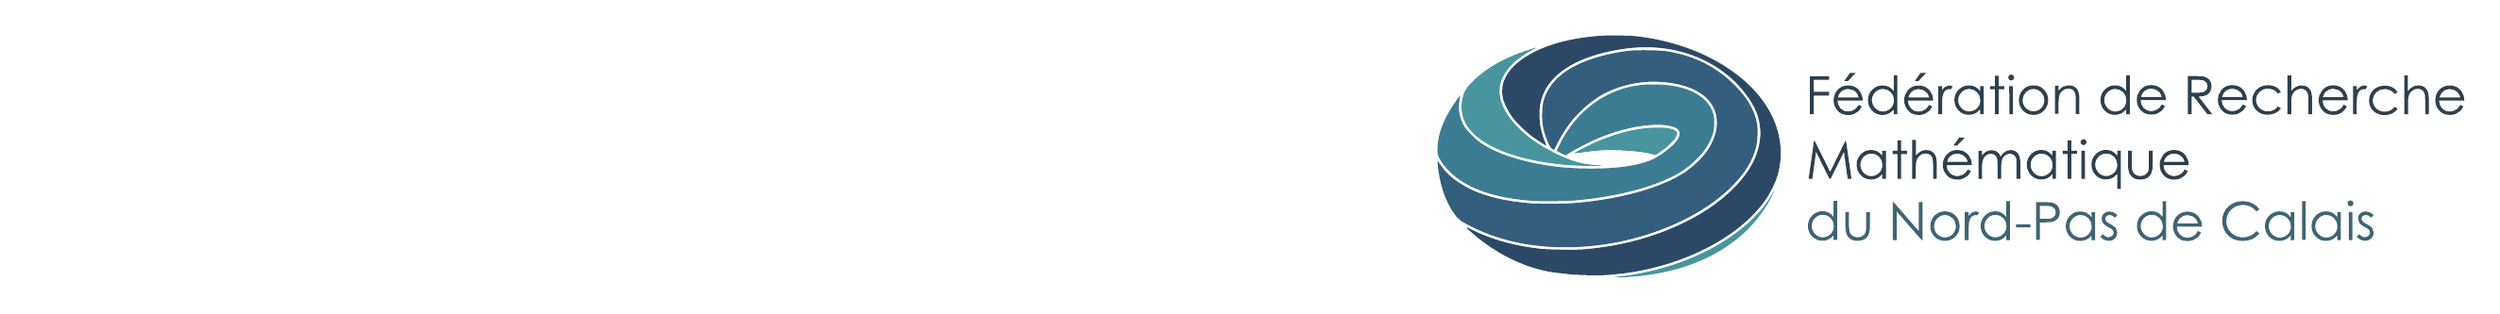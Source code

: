 % auteur du logo : Mathias Rousset
% version tikz : Kroum Tzanev (à partir du PDF)
% date : 14 décembre 2015
\usetikzlibrary{svg.path}

%couleur du logo
\definecolor{logo1}{RGB}{72,149,159}
\definecolor{logo2}{RGB}{60,124,147}
\definecolor{logo3}{RGB}{51,94,125}
\definecolor{logo4}{RGB}{43,73,102}
% couleurs du texte
\definecolor{texte1}{RGB}{45,64,78}
\definecolor{texte2}{RGB}{64,100,116}

\begin{tikzpicture}[x=1pt,y=1pt,yscale=-1,line cap=round,line join=round]
  % logo size 400x100 (rapport 4:1)
  \path (0,0) rectangle +(400,100);
  % Logo
  \begin{scope}
    \fill[logo1] svg{M 40.7 8.41 C 40.44 8.48 38.88 9 37.23 9.52 C 29.49 12.05 22.76 15.82 17.81 20.43 C 15.33 22.76 14.05 24.45 13.49 26.23 C 10.98 34.22 14.61 40.98 24.07 45.95 C 32.85 50.58 46.81 53.46 60.99 53.55 C 66.43 53.59 67.74 53.51 64.79 53.32 C 58.42 52.93 54.47 51.75 47.53 48.2 C 42.22 45.5 38.11 42.59 34.55 39.02 C 28.34 32.84 26.03 26.59 27.91 21.01 C 29.39 16.59 33.34 12.61 39.6 9.27 C 41.49 8.27 41.73 8.07 40.7 8.41 Z};
    \fill[logo4] svg{M 66.3 3.69 C 51.51 4.65 39.26 8.9 32.81 15.32 C 30.84 17.3 29.58 19.24 28.83 21.4 C 28.2 23.26 28.11 25.97 28.63 27.94 C 29.08 29.72 30.82 33.08 32.23 34.95 C 33.86 37.1 37.48 40.58 39.94 42.39 C 41.76 43.69 44.92 45.76 45.14 45.76 C 45.2 45.76 44.96 45.13 44.66 44.4 C 43.17 40.73 42.52 37.55 42.53 33.82 C 42.53 30.9 42.79 29.42 43.63 26.97 C 46.88 17.64 58.04 11.11 74.92 8.69 C 90.08 6.51 104.38 10.27 115.04 19.18 C 119.58 22.97 123.75 28.39 125.53 32.79 C 126.81 35.93 127.37 39.78 127.01 43.06 C 126.29 49.88 123.08 55.89 116.82 62.17 C 110.25 68.77 101.73 74.09 90.95 78.38 C 81.14 82.27 70.7 84.63 59.28 85.57 C 56.06 85.83 45.86 85.68 42.69 85.31 C 32.83 84.2 24.17 81.78 16.6 78 C 13.89 76.63 13.93 76.74 17.09 79.5 C 27.1 88.16 39.05 93.61 50.46 94.68 C 51.62 94.8 52.76 94.91 53.03 94.97 C 55.34 95.39 65.55 95.63 68.7 95.35 C 72.83 94.98 74.46 94.8 76.73 94.48 C 99.61 91.07 120.11 79.97 129.53 65.86 C 130.89 63.81 132.67 60.2 133.4 58 C 135.96 50.26 135.18 41.58 131.22 33.82 C 123.26 18.16 102.67 6.32 79.09 3.85 C 76.59 3.59 69.29 3.5 66.3 3.69 Z};
    \fill[logo3] svg{M 77.94 9.36 C 73.31 9.77 67.41 11 62.9 12.5 C 53.9 15.5 48.17 19.77 45.33 25.56 C 44.08 28.15 43.7 29.77 43.6 33.25 C 43.48 36.7 43.85 39.13 44.99 42.39 C 45.99 45.27 46.78 46.75 47.54 47.1 L 48.17 47.39 L 49.44 44.83 C 50.83 42.05 53.03 38.61 54.97 36.17 C 57.75 32.75 62.03 29 65.63 26.81 C 72.67 22.58 81.69 20.63 90.47 21.49 C 103.17 22.72 110.48 28.37 110.48 36.98 C 110.48 43.34 106.5 49.9 99.44 55.14 C 90.7 61.66 73.59 66.54 54.54 67.92 C 51.67 68.14 41.73 68.14 39.18 67.92 C 27.14 66.94 18.37 64.39 11.78 60.02 C 8.54 57.86 6.53 55.93 4.49 52.97 L 3.51 51.54 L 3.64 52.97 C 4.26 60.11 6.31 66.44 9.53 71.26 C 11.49 74.18 11.99 74.56 16.99 77.06 C 30.08 83.57 46.12 86.01 63.42 84.15 C 84.48 81.88 104.73 73.07 116.47 61.1 C 121.21 56.24 124.08 51.58 125.41 46.53 C 126.04 44.07 126.22 39.63 125.76 37.17 C 124.84 32.24 122.11 27.57 117.25 22.67 C 111.35 16.69 104.22 12.66 95.88 10.61 C 94.36 10.25 92.24 9.79 91.14 9.64 C 88.82 9.28 80.63 9.1 77.94 9.36 Z};
    \fill[logo2] svg{M 82.42 22.48 C 70.17 23.49 59.28 30.4 52.38 41.59 C 51.22 43.42 49.23 47.35 49.23 47.75 C 49.23 47.86 50 48.32 50.95 48.76 L 52.68 49.55 L 53.28 49.1 C 55.07 47.77 61.18 44.59 65.09 42.94 C 73.53 39.42 82.36 37.53 89.15 37.87 C 95.2 38.17 97.24 39.73 95.79 42.91 C 94.58 45.5 88.52 50.2 84.54 51.64 C 79.14 53.61 72.96 54.48 63.75 54.59 C 53.94 54.7 45.54 53.8 37.2 51.74 C 30.08 50 24.7 47.81 20.25 44.89 C 18.28 43.59 14.71 40.07 13.8 38.52 C 11.92 35.3 11.3 31.77 11.98 28.2 C 12.13 27.4 12.22 26.71 12.18 26.67 C 12.17 26.64 11.65 27.28 11.08 28.07 C 6 35.16 3.54 41.4 3.54 47.14 C 3.54 49.21 3.56 49.36 4.13 50.43 C 5.23 52.49 6.23 53.8 8.27 55.82 C 14.65 62.2 25.29 65.94 40.13 66.97 C 43.04 67.19 52.87 67.09 55.97 66.82 C 69.77 65.61 81.76 62.86 91.14 58.73 C 95.79 56.68 98.86 54.65 102.2 51.45 C 104.71 49.02 106.38 46.86 107.62 44.35 C 109.04 41.5 109.42 39.91 109.42 37.04 C 109.42 34.95 109.37 34.5 108.91 33.18 C 106.9 27.41 100.96 23.77 91.67 22.63 C 89.42 22.36 84.82 22.29 82.42 22.48 Z};
    \fill[logo1] svg{M 85.01 38.97 C 77.65 39.42 69.03 41.93 60.72 46.08 C 57.61 47.62 55.83 48.62 55.92 48.73 C 55.98 48.77 57.29 48.64 58.83 48.43 C 65.02 47.58 67.34 47.41 71.51 47.54 C 77.41 47.7 82.23 48.2 85.41 49.02 L 86.99 49.42 L 88.91 48.11 C 91.48 46.38 94.55 43.35 95.02 42.08 C 95.35 41.26 95.35 41.11 95.09 40.68 C 94.29 39.21 90.8 38.63 85.01 38.97 Z};
    \fill[logo1] svg{M 131.31 64.89 C 124.37 76.69 108.9 87.13 90.38 92.49 C 84.67 94.14 78.96 95.3 74.16 95.83 C 68.66 96.43 72.49 96.49 79.24 95.91 C 101.95 93.97 119.88 84.29 129.49 68.74 C 130.54 67.05 132.55 63.21 132.43 63.11 C 132.4 63.09 131.9 63.89 131.31 64.89 Z};
  \end{scope}

  % Texte
  \begin{scope}
    % Fédératoin de Recherche Mathématique
    \fill[texte1] svg{M 188.42 17.95 L 186.27 20.99 H 187.62 L 190.54 17.95 H 188.42 M 161.42 17.95 L 159.26 20.99 H 160.64 L 163.54 17.95 H 161.42 M 222.28 18.9 C 222.06 19.13 221.96 19.39 221.96 19.71 C 221.96 20.01 222.06 20.28 222.28 20.51 C 222.51 20.73 222.78 20.85 223.08 20.85 C 223.4 20.85 223.66 20.73 223.89 20.51 C 224.1 20.28 224.22 20.01 224.22 19.71 C 224.22 19.39 224.1 19.13 223.88 18.9 C 223.65 18.67 223.38 18.56 223.07 18.56 S 222.49 18.67 222.27 18.9 M 373.59 18.84 V 33.73 H 374.97 V 29.78 C 374.97 28.37 375.03 27.4 375.16 26.86 C 375.36 26.06 375.79 25.37 376.46 24.82 C 377.12 24.26 377.88 24 378.71 24 C 379.44 24 380.03 24.17 380.48 24.54 C 380.94 24.91 381.24 25.44 381.42 26.14 C 381.51 26.56 381.56 27.38 381.56 28.62 V 33.75 H 382.93 V 28.22 C 382.93 26.75 382.78 25.68 382.49 24.98 C 382.19 24.3 381.73 23.75 381.11 23.34 C 380.48 22.93 379.77 22.73 378.96 22.73 C 378.18 22.73 377.46 22.92 376.78 23.29 C 376.11 23.65 375.49 24.2 374.93 24.94 V 18.84 H 373.54 M 328.88 18.84 V 33.73 H 330.26 V 29.78 C 330.26 28.37 330.32 27.4 330.46 26.86 C 330.66 26.06 331.11 25.37 331.76 24.82 C 332.42 24.26 333.17 24 334 24 C 334.74 24 335.32 24.17 335.77 24.54 S 336.53 25.44 336.71 26.14 C 336.81 26.56 336.86 27.38 336.86 28.62 V 33.75 H 338.25 V 28.22 C 338.25 26.75 338.1 25.68 337.81 24.98 C 337.5 24.3 337.05 23.75 336.43 23.34 C 335.8 22.93 335.09 22.73 334.28 22.73 C 333.5 22.73 332.78 22.92 332.11 23.29 C 331.44 23.65 330.82 24.2 330.26 24.94 V 18.84 H 328.88 M 267.13 18.84 V 24.96 C 266.59 24.21 265.96 23.64 265.25 23.27 C 264.53 22.9 263.73 22.71 262.85 22.71 C 261.32 22.71 260 23.26 258.92 24.36 C 257.83 25.46 257.29 26.78 257.29 28.33 C 257.29 29.91 257.83 31.25 258.9 32.35 C 259.98 33.46 261.28 34.01 262.8 34.01 C 263.66 34.01 264.44 33.83 265.16 33.48 C 265.88 33.12 266.53 32.59 267.11 31.9 V 33.74 H 268.47 V 18.84 H 267.11 M 260.84 32.15 C 260.18 31.77 259.66 31.23 259.27 30.54 C 258.88 29.86 258.69 29.13 258.69 28.38 C 258.69 27.62 258.88 26.9 259.27 26.22 C 259.65 25.54 260.17 25.01 260.83 24.63 C 261.47 24.25 262.18 24.06 262.95 24.06 C 264.15 24.06 265.15 24.48 265.97 25.31 C 266.79 26.14 267.2 27.18 267.2 28.43 C 267.2 29.25 267.02 29.99 266.65 30.64 C 266.29 31.29 265.77 31.82 265.09 32.2 C 264.4 32.58 263.69 32.77 262.92 32.77 C 262.18 32.77 261.47 32.58 260.83 32.2 M 178.14 18.85 V 24.98 C 177.6 24.24 176.97 23.67 176.26 23.3 C 175.54 22.93 174.74 22.74 173.86 22.74 C 172.33 22.74 171.01 23.29 169.93 24.39 C 168.84 25.49 168.3 26.81 168.3 28.36 C 168.3 29.94 168.83 31.29 169.91 32.39 C 170.99 33.5 172.29 34.04 173.81 34.04 C 174.65 34.04 175.45 33.87 176.17 33.51 C 176.89 33.16 177.54 32.63 178.12 31.93 V 33.78 H 179.48 V 18.84 H 178.12 M 171.9 32.15 C 171.24 31.77 170.72 31.23 170.33 30.54 C 169.94 29.86 169.75 29.13 169.75 28.38 C 169.75 27.62 169.94 26.9 170.33 26.22 C 170.71 25.54 171.24 25.01 171.89 24.63 C 172.54 24.25 173.25 24.06 174.02 24.06 C 175.21 24.06 176.22 24.48 177.04 25.31 C 177.85 26.14 178.27 27.18 178.27 28.43 C 178.27 29.25 178.08 29.99 177.71 30.64 C 177.35 31.29 176.83 31.82 176.15 32.2 C 175.48 32.58 174.76 32.77 174 32.77 C 173.25 32.77 172.54 32.58 171.89 32.2 M 216.9 19.04 V 23.01 H 215.02 V 24.21 H 216.9 V 33.75 H 218.28 V 24.2 H 220.46 V 23 H 218.28 V 19 H 216.9 M 290.7 19.22 V 33.74 H 292.15 V 26.99 H 292.97 L 298.19 33.73 H 299.99 L 294.77 26.99 C 295.98 26.98 296.94 26.83 297.62 26.51 C 298.3 26.21 298.85 25.75 299.21 25.15 C 299.58 24.54 299.77 23.84 299.77 23.05 C 299.77 22.1 299.49 21.29 298.96 20.65 C 298.42 20 297.71 19.57 296.85 19.37 C 296.28 19.23 295.18 19.17 293.58 19.17 H 290.72 M 292.17 25.52 V 20.59 H 294.74 C 295.74 20.59 296.45 20.67 296.88 20.85 C 297.31 21.01 297.65 21.3 297.91 21.69 C 298.18 22.09 298.3 22.53 298.3 23.02 S 298.18 23.97 297.91 24.37 C 297.65 24.78 297.29 25.07 296.83 25.26 C 296.36 25.45 295.64 25.54 294.68 25.54 L 292.17 25.52 M 146.11 19.19 V 33.73 H 147.57 V 26.6 H 153.39 V 25.17 H 147.57 V 20.62 H 153.39 V 19.2 H 146.11 M 386.66 24.74 C 385.83 25.82 385.41 27.03 385.41 28.39 C 385.41 29.85 385.9 31.15 386.89 32.29 C 387.89 33.44 389.25 34.02 391 34.02 C 391.79 34.02 392.5 33.91 393.13 33.67 C 393.75 33.42 394.32 33.07 394.82 32.62 C 395.32 32.16 395.76 31.55 396.14 30.81 L 394.98 30.2 C 394.56 30.91 394.16 31.42 393.8 31.73 C 393.44 32.05 393 32.3 392.48 32.5 C 391.97 32.69 391.43 32.78 390.88 32.78 C 389.75 32.78 388.8 32.39 388.03 31.59 C 387.26 30.8 386.85 29.77 386.83 28.52 H 396.5 C 396.48 27.05 396.09 25.83 395.31 24.85 C 394.22 23.46 392.76 22.77 390.92 22.77 C 389.15 22.77 387.72 23.45 386.66 24.8 M 388.23 25.11 C 388.99 24.44 389.9 24.1 390.96 24.1 C 391.61 24.1 392.21 24.24 392.79 24.5 C 393.37 24.78 393.84 25.13 394.2 25.58 C 394.55 26.02 394.82 26.61 395.01 27.34 H 387 C 387.29 26.36 387.71 25.63 388.26 25.13 M 362.99 23.54 C 362.08 24.05 361.36 24.74 360.84 25.64 C 360.32 26.52 360.05 27.5 360.05 28.53 C 360.05 30.08 360.62 31.4 361.74 32.48 C 362.85 33.55 364.26 34.09 365.97 34.09 C 367.07 34.09 368.06 33.88 368.93 33.46 C 369.79 33.03 370.47 32.44 370.99 31.67 L 369.89 30.95 C 368.89 32.21 367.6 32.83 366.02 32.83 C 365.16 32.83 364.39 32.64 363.69 32.26 C 363 31.88 362.46 31.35 362.05 30.66 C 361.66 29.97 361.46 29.23 361.46 28.44 C 361.46 27.24 361.89 26.22 362.76 25.39 C 363.62 24.54 364.71 24.12 366.02 24.12 C 367.66 24.12 368.95 24.75 369.9 26 L 371 25.32 C 370.68 24.79 370.29 24.35 369.83 24 C 369.37 23.65 368.81 23.36 368.14 23.15 C 367.49 22.93 366.8 22.82 366.08 22.82 C 364.96 22.82 363.93 23.07 363.02 23.58 M 356.72 23.29 C 356.25 23.59 355.81 24.06 355.38 24.68 V 23.01 H 353.92 V 33.75 H 355.34 V 30.11 C 355.34 28.25 355.43 27.02 355.59 26.4 C 355.82 25.6 356.15 25.02 356.58 24.64 C 357.01 24.26 357.45 24.07 357.92 24.07 C 358.11 24.07 358.36 24.13 358.65 24.26 L 359.37 23.1 C 358.94 22.86 358.54 22.74 358.15 22.74 C 357.64 22.74 357.16 22.9 356.69 23.2 M 342.05 24.77 C 341.22 25.83 340.8 27.04 340.8 28.41 C 340.8 29.85 341.3 31.15 342.28 32.3 C 343.28 33.45 344.65 34.02 346.4 34.02 C 347.19 34.02 347.89 33.89 348.53 33.65 C 349.15 33.41 349.7 33.06 350.21 32.59 S 351.14 31.52 351.53 30.77 L 350.37 30.15 C 349.95 30.85 349.55 31.36 349.2 31.68 C 348.83 32 348.39 32.25 347.87 32.44 C 347.36 32.62 346.82 32.72 346.28 32.72 C 345.15 32.72 344.19 32.33 343.43 31.52 C 342.66 30.71 342.26 29.7 342.23 28.44 H 351.9 C 351.89 26.98 351.48 25.75 350.71 24.77 C 349.61 23.38 348.16 22.68 346.33 22.68 C 344.54 22.68 343.13 23.36 342.07 24.72 M 343.62 25.02 C 344.37 24.34 345.28 24 346.34 24 C 346.97 24 347.58 24.12 348.16 24.4 C 348.74 24.66 349.21 25.02 349.56 25.46 C 349.92 25.9 350.18 26.49 350.37 27.23 H 342.36 C 342.64 26.25 343.05 25.5 343.61 25.01 M 318.33 23.41 C 317.42 23.92 316.7 24.61 316.18 25.5 C 315.65 26.38 315.39 27.36 315.39 28.39 C 315.39 29.94 315.95 31.26 317.06 32.34 C 318.18 33.41 319.59 33.96 321.29 33.96 C 322.39 33.96 323.37 33.74 324.23 33.32 C 325.1 32.89 325.79 32.29 326.3 31.52 L 325.2 30.8 C 324.21 32.05 322.92 32.68 321.34 32.68 C 320.48 32.68 319.69 32.49 319.01 32.11 C 318.31 31.73 317.77 31.19 317.37 30.5 C 316.97 29.81 316.77 29.08 316.77 28.29 C 316.77 27.08 317.2 26.07 318.07 25.22 C 318.93 24.37 320.02 23.96 321.34 23.96 C 322.98 23.96 324.27 24.58 325.22 25.84 L 326.32 25.16 C 325.99 24.61 325.61 24.17 325.14 23.82 C 324.69 23.46 324.12 23.19 323.46 22.97 C 322.79 22.76 322.11 22.64 321.4 22.64 C 320.26 22.64 319.24 22.9 318.33 23.39 M 303.47 24.66 C 302.64 25.73 302.22 26.95 302.22 28.31 C 302.22 29.75 302.72 31.06 303.7 32.2 C 304.69 33.35 306.05 33.92 307.81 33.92 C 308.61 33.92 309.31 33.79 309.95 33.55 C 310.57 33.31 311.12 32.96 311.63 32.5 C 312.12 32.05 312.58 31.44 312.96 30.68 L 311.79 30.06 C 311.36 30.76 310.97 31.28 310.62 31.59 C 310.25 31.91 309.81 32.16 309.29 32.35 C 308.77 32.54 308.24 32.63 307.68 32.63 C 306.55 32.63 305.6 32.24 304.83 31.44 C 304.06 30.64 303.65 29.62 303.63 28.37 H 313.3 C 313.28 26.9 312.89 25.68 312.11 24.7 C 311.01 23.31 309.54 22.62 307.72 22.62 C 305.94 22.62 304.51 23.3 303.45 24.65 M 305 24.96 C 305.76 24.29 306.67 23.94 307.73 23.94 C 308.38 23.94 308.99 24.07 309.57 24.35 C 310.15 24.61 310.6 24.97 310.97 25.41 C 311.32 25.85 311.59 26.43 311.78 27.18 H 303.75 C 304.03 26.19 304.46 25.45 305 24.96 M 272.43 24.64 C 271.6 25.7 271.17 26.92 271.17 28.28 C 271.17 29.72 271.67 31.02 272.66 32.17 C 273.64 33.32 275.02 33.89 276.77 33.89 C 277.56 33.89 278.27 33.78 278.89 33.54 C 279.52 33.3 280.08 32.94 280.58 32.49 C 281.09 32.03 281.53 31.43 281.91 30.67 L 280.75 30.05 C 280.33 30.76 279.94 31.26 279.57 31.58 C 279.2 31.9 278.76 32.15 278.24 32.34 C 277.73 32.53 277.21 32.62 276.65 32.62 C 275.51 32.62 274.57 32.22 273.79 31.43 C 273.02 30.63 272.63 29.61 272.61 28.36 H 282.28 C 282.25 26.89 281.86 25.66 281.09 24.69 C 279.99 23.3 278.52 22.6 276.7 22.6 C 274.92 22.6 273.49 23.29 272.43 24.64 M 273.98 24.94 C 274.74 24.26 275.64 23.92 276.7 23.92 C 277.33 23.92 277.95 24.05 278.52 24.32 C 279.1 24.59 279.57 24.96 279.93 25.39 C 280.28 25.83 280.54 26.42 280.73 27.16 H 272.72 C 273 26.17 273.42 25.44 273.97 24.93 M 243.08 23.15 C 242.41 23.51 241.79 24.07 241.24 24.8 V 22.88 H 239.87 V 33.63 H 241.24 V 29.71 C 241.24 28.29 241.31 27.32 241.43 26.79 C 241.64 25.98 242.08 25.3 242.74 24.74 C 243.39 24.18 244.14 23.92 244.97 23.92 C 245.71 23.92 246.29 24.1 246.74 24.46 C 247.2 24.83 247.5 25.36 247.67 26.07 C 247.77 26.49 247.82 27.31 247.82 28.55 V 33.68 H 249.2 V 28.19 C 249.2 26.74 249.04 25.66 248.75 24.97 C 248.45 24.27 248 23.73 247.38 23.33 C 246.76 22.92 246.04 22.72 245.24 22.72 C 244.44 22.72 243.71 22.9 243.04 23.26 M 227.53 24.53 C 226.53 25.63 226.04 26.9 226.04 28.39 C 226.04 29.9 226.57 31.2 227.61 32.33 C 228.65 33.45 229.99 34.01 231.65 34.01 C 233.29 34.01 234.63 33.45 235.68 32.31 C 236.73 31.19 237.25 29.87 237.25 28.38 C 237.25 26.88 236.76 25.59 235.77 24.5 C 234.67 23.3 233.31 22.71 231.65 22.71 C 229.99 22.71 228.62 23.3 227.53 24.51 M 229.54 32.14 C 228.9 31.77 228.39 31.25 228.01 30.58 C 227.63 29.91 227.44 29.19 227.44 28.41 C 227.44 27.21 227.86 26.17 228.68 25.32 C 229.5 24.46 230.49 24.05 231.64 24.05 C 232.78 24.05 233.76 24.46 234.6 25.32 C 235.42 26.17 235.83 27.19 235.83 28.39 C 235.83 29.18 235.65 29.9 235.27 30.57 C 234.89 31.24 234.38 31.76 233.75 32.12 C 233.1 32.49 232.41 32.67 231.64 32.67 S 230.16 32.48 229.53 32.12 M 203.01 24.35 C 201.92 25.45 201.38 26.76 201.38 28.32 C 201.38 29.9 201.92 31.24 202.99 32.34 C 204.07 33.45 205.37 33.99 206.89 33.99 C 207.75 33.99 208.53 33.82 209.25 33.46 C 209.97 33.11 210.63 32.58 211.2 31.87 V 33.72 H 212.56 V 23.01 H 211.21 V 24.98 C 210.67 24.24 210.05 23.67 209.33 23.3 C 208.62 22.92 207.81 22.73 206.94 22.73 C 205.41 22.73 204.09 23.27 203.02 24.37 M 204.93 32.17 C 204.28 31.79 203.75 31.25 203.37 30.57 C 202.98 29.87 202.79 29.15 202.79 28.39 C 202.79 27.64 202.98 26.9 203.37 26.23 C 203.75 25.55 204.27 25.02 204.92 24.64 C 205.57 24.26 206.28 24.07 207.05 24.07 C 208.24 24.07 209.25 24.48 210.07 25.32 C 210.89 26.16 211.3 27.19 211.3 28.43 C 211.3 29.24 211.12 29.99 210.76 30.63 C 210.39 31.28 209.86 31.79 209.19 32.17 C 208.51 32.55 207.8 32.74 207.04 32.74 C 206.28 32.74 205.59 32.55 204.93 32.16 M 198 23.17 C 197.53 23.49 197.09 23.94 196.66 24.56 V 22.98 H 195.25 V 33.73 H 196.66 V 30.1 C 196.66 28.24 196.75 27 196.91 26.4 C 197.13 25.6 197.46 25.02 197.89 24.64 C 198.32 24.27 198.76 24.07 199.21 24.07 C 199.42 24.07 199.66 24.15 199.95 24.26 L 200.67 23.1 C 200.24 22.86 199.82 22.74 199.44 22.74 C 198.94 22.74 198.46 22.9 197.99 23.21 M 183.4 24.78 C 182.57 25.85 182.15 27.07 182.15 28.43 C 182.15 29.87 182.64 31.19 183.63 32.33 C 184.61 33.48 185.99 34.04 187.74 34.04 C 188.52 34.04 189.23 33.93 189.85 33.69 C 190.47 33.45 191.04 33.1 191.53 32.64 C 192.03 32.19 192.46 31.58 192.86 30.82 L 191.69 30.21 C 191.26 30.92 190.87 31.43 190.51 31.74 C 190.14 32.06 189.71 32.31 189.19 32.51 C 188.67 32.7 188.14 32.79 187.6 32.79 C 186.46 32.79 185.51 32.4 184.74 31.6 C 183.97 30.81 183.58 29.78 183.55 28.53 H 193.22 C 193.21 27.07 192.82 25.84 192.03 24.87 C 190.95 23.48 189.48 22.78 187.65 22.78 C 185.87 22.78 184.45 23.46 183.39 24.82 M 184.94 25.12 C 185.7 24.45 186.61 24.11 187.67 24.11 C 188.32 24.11 188.93 24.24 189.51 24.51 C 190.09 24.78 190.56 25.13 190.91 25.58 C 191.26 26.02 191.53 26.61 191.72 27.34 H 183.72 C 184.01 26.36 184.43 25.61 184.98 25.12 M 156.41 24.8 C 155.57 25.88 155.15 27.09 155.15 28.46 C 155.15 29.9 155.64 31.2 156.63 32.35 C 157.61 33.5 158.99 34.07 160.75 34.07 C 161.55 34.07 162.25 33.94 162.87 33.7 C 163.51 33.46 164.06 33.11 164.57 32.64 C 165.07 32.17 165.51 31.57 165.89 30.82 L 164.73 30.2 C 164.3 30.91 163.92 31.42 163.56 31.73 C 163.19 32.05 162.75 32.3 162.23 32.49 C 161.71 32.68 161.18 32.77 160.64 32.77 C 159.5 32.77 158.55 32.38 157.78 31.58 C 157.01 30.78 156.6 29.76 156.58 28.51 H 166.25 C 166.24 27.04 165.84 25.82 165.06 24.83 C 163.97 23.44 162.51 22.74 160.67 22.74 C 158.9 22.74 157.48 23.43 156.41 24.78 M 157.98 25.08 C 158.74 24.41 159.65 24.07 160.7 24.07 C 161.34 24.07 161.95 24.2 162.53 24.48 C 163.11 24.74 163.58 25.09 163.92 25.54 C 164.28 25.98 164.54 26.57 164.73 27.31 H 156.73 C 157.01 26.32 157.42 25.59 157.98 25.08 M 222.39 33.77 H 223.76 V 23.01 H 222.37 Z M 222.39 33.77};
    \fill[texte1] svg{M 203.21 42.7 L 201.05 45.75 H 202.41 L 205.33 42.7 H 203.21 M 249.97 43.65 C 249.75 43.88 249.64 44.14 249.64 44.46 C 249.64 44.78 249.75 45.04 249.98 45.27 C 250.21 45.48 250.47 45.6 250.79 45.6 S 251.37 45.48 251.6 45.27 C 251.83 45.04 251.93 44.78 251.93 44.47 C 251.93 44.16 251.83 43.89 251.6 43.66 C 251.38 43.44 251.1 43.34 250.8 43.34 S 250.22 43.45 250 43.68 M 185.2 43.63 V 58.52 H 186.59 V 54.57 C 186.59 53.16 186.66 52.17 186.79 51.65 C 187 50.83 187.43 50.16 188.1 49.6 C 188.77 49.05 189.52 48.78 190.35 48.78 C 191.09 48.78 191.68 48.96 192.12 49.33 C 192.58 49.69 192.89 50.22 193.06 50.93 C 193.16 51.35 193.21 52.17 193.21 53.42 V 58.54 H 194.6 V 52.98 C 194.6 51.51 194.46 50.44 194.16 49.76 C 193.87 49.07 193.4 48.52 192.78 48.11 C 192.16 47.71 191.45 47.51 190.64 47.51 C 189.86 47.51 189.14 47.7 188.46 48.05 C 187.79 48.42 187.18 48.97 186.61 49.71 V 43.64 H 185.22 M 244.7 43.8 V 47.78 H 242.81 V 48.99 H 244.7 V 58.53 H 246.09 V 48.97 H 248.29 V 47.78 H 246.1 V 43.79 H 244.72 M 179.6 43.79 V 47.78 H 177.71 V 48.99 H 179.6 V 58.54 H 180.99 V 48.99 H 183.17 V 47.78 H 180.99 V 43.8 H 179.61 M 159.65 44.02 L 153.8 55.94 L 147.89 44.02 H 147.65 L 145.57 58.54 H 146.97 L 148.4 48.08 L 153.59 58.54 H 153.96 L 159.09 48.15 L 160.53 58.54 H 161.96 L 159.86 44.02 H 159.64 M 281.19 49.55 C 280.36 50.62 279.94 51.83 279.94 53.19 C 279.94 54.65 280.43 55.94 281.42 57.09 C 282.4 58.24 283.78 58.82 285.54 58.82 C 286.32 58.82 287.03 58.69 287.66 58.45 C 288.28 58.21 288.85 57.86 289.34 57.4 C 289.85 56.94 290.28 56.34 290.66 55.58 L 289.49 54.96 C 289.08 55.67 288.7 56.18 288.32 56.48 C 287.96 56.8 287.52 57.04 287 57.24 C 286.5 57.43 285.95 57.52 285.41 57.52 C 284.27 57.52 283.33 57.11 282.55 56.32 C 281.78 55.52 281.38 54.5 281.35 53.25 H 291.01 C 291 51.77 290.61 50.55 289.84 49.57 C 288.74 48.18 287.27 47.48 285.44 47.48 C 283.65 47.48 282.24 48.15 281.18 49.52 M 282.73 49.82 C 283.49 49.14 284.39 48.8 285.45 48.8 C 286.08 48.8 286.69 48.92 287.28 49.2 C 287.85 49.47 288.32 49.82 288.67 50.26 C 289.03 50.69 289.29 51.29 289.47 52.03 H 281.45 C 281.75 51.05 282.16 50.3 282.72 49.81 M 255.47 49.11 C 254.38 50.2 253.84 51.53 253.84 53.08 C 253.84 54.66 254.38 56 255.45 57.1 C 256.53 58.2 257.83 58.76 259.35 58.76 C 260.21 58.76 261 58.58 261.71 58.23 C 262.44 57.87 263.09 57.33 263.67 56.63 V 62.41 H 265.03 V 47.73 H 263.67 V 49.72 C 263.13 48.96 262.49 48.4 261.79 48.01 C 261.07 47.65 260.27 47.46 259.4 47.46 C 257.87 47.46 256.55 48.01 255.48 49.11 M 257.39 56.9 C 256.73 56.52 256.21 55.99 255.82 55.29 C 255.43 54.6 255.23 53.88 255.23 53.12 C 255.23 52.36 255.42 51.64 255.79 50.94 C 256.19 50.26 256.69 49.73 257.35 49.36 C 257.99 48.99 258.71 48.8 259.49 48.8 C 260.67 48.8 261.68 49.2 262.51 50.05 C 263.33 50.88 263.73 51.92 263.73 53.16 C 263.73 53.98 263.54 54.7 263.18 55.36 C 262.81 56.01 262.28 56.53 261.61 56.91 C 260.93 57.29 260.22 57.48 259.45 57.48 C 258.7 57.48 258.01 57.29 257.35 56.91 M 230.73 49.11 C 229.64 50.21 229.1 51.54 229.1 53.08 C 229.1 54.66 229.63 56 230.7 57.11 C 231.78 58.21 233.08 58.77 234.6 58.77 C 235.46 58.77 236.24 58.59 236.96 58.24 C 237.68 57.88 238.32 57.35 238.91 56.65 V 58.49 H 240.26 V 47.75 H 238.89 V 49.73 C 238.36 48.99 237.73 48.42 237.01 48.04 C 236.3 47.67 235.51 47.48 234.62 47.48 C 233.09 47.48 231.79 48.04 230.7 49.14 M 232.62 56.94 C 231.97 56.56 231.45 56.01 231.06 55.33 C 230.66 54.65 230.48 53.93 230.48 53.17 C 230.48 52.41 230.66 51.69 231.04 51 C 231.44 50.31 231.95 49.78 232.6 49.42 C 233.26 49.04 233.96 48.85 234.74 48.85 C 235.94 48.85 236.93 49.26 237.76 50.1 C 238.58 50.94 238.98 51.98 238.98 53.22 C 238.98 54.04 238.81 54.77 238.44 55.42 S 237.55 56.58 236.87 56.97 C 236.2 57.35 235.48 57.54 234.72 57.54 C 233.98 57.54 233.27 57.35 232.62 56.97 M 220.77 48.19 C 220.07 48.63 219.5 49.26 219.04 50.11 C 218.82 49.48 218.57 48.99 218.26 48.66 C 217.97 48.32 217.58 48.05 217.11 47.85 C 216.65 47.65 216.15 47.54 215.64 47.54 C 214.86 47.54 214.13 47.75 213.44 48.18 C 212.93 48.49 212.44 48.99 211.94 49.68 V 47.78 H 210.57 V 58.53 H 211.96 V 53.98 C 211.96 52.63 212.08 51.64 212.35 50.98 S 213.03 49.81 213.59 49.43 C 214.14 49.04 214.74 48.85 215.37 48.85 C 215.93 48.85 216.39 48.99 216.8 49.26 C 217.2 49.54 217.48 49.92 217.63 50.39 C 217.8 50.86 217.87 51.74 217.87 53.03 V 58.53 H 219.25 V 54.33 C 219.25 52.8 219.38 51.69 219.63 51.03 C 219.88 50.38 220.29 49.86 220.84 49.45 C 221.4 49.06 222.01 48.87 222.68 48.87 C 223.23 48.87 223.7 49 224.09 49.26 C 224.48 49.53 224.76 49.87 224.93 50.31 C 225.09 50.74 225.17 51.53 225.17 52.69 V 58.55 H 226.57 V 52.69 C 226.57 51.34 226.43 50.34 226.15 49.67 C 225.87 49 225.46 48.47 224.89 48.09 C 224.32 47.72 223.66 47.53 222.92 47.53 C 222.13 47.53 221.39 47.75 220.69 48.19 M 198.18 49.55 C 197.34 50.62 196.93 51.83 196.93 53.19 C 196.93 54.64 197.42 55.94 198.41 57.09 C 199.39 58.24 200.77 58.81 202.53 58.81 C 203.32 58.81 204.03 58.69 204.65 58.44 C 205.28 58.21 205.84 57.86 206.34 57.4 C 206.85 56.94 207.29 56.33 207.67 55.58 L 206.51 54.96 C 206.08 55.67 205.7 56.18 205.33 56.48 C 204.97 56.8 204.52 57.05 204.01 57.24 C 203.49 57.43 202.97 57.52 202.41 57.52 C 201.29 57.52 200.34 57.11 199.56 56.32 C 198.79 55.52 198.39 54.5 198.37 53.25 H 208.04 C 208.03 51.78 207.62 50.55 206.85 49.58 C 205.75 48.19 204.3 47.49 202.46 47.49 C 200.68 47.49 199.27 48.18 198.2 49.53 M 199.76 49.83 C 200.52 49.15 201.41 48.82 202.48 48.82 C 203.11 48.82 203.71 48.95 204.3 49.23 C 204.88 49.49 205.33 49.85 205.7 50.29 C 206.04 50.73 206.31 51.31 206.5 52.06 H 198.48 C 198.76 51.07 199.18 50.33 199.73 49.83 M 165.58 49.14 C 164.49 50.24 163.95 51.55 163.95 53.11 C 163.95 54.69 164.49 56.03 165.57 57.13 C 166.64 58.23 167.94 58.78 169.46 58.78 C 170.31 58.78 171.1 58.61 171.82 58.25 C 172.54 57.9 173.19 57.37 173.77 56.67 V 58.52 H 175.13 V 47.77 H 173.77 V 49.74 C 173.23 48.99 172.61 48.43 171.89 48.05 C 171.18 47.68 170.38 47.49 169.5 47.49 C 167.97 47.49 166.65 48.04 165.57 49.14 M 167.49 56.94 C 166.83 56.56 166.3 56.01 165.92 55.33 C 165.53 54.65 165.34 53.93 165.34 53.17 C 165.34 52.41 165.53 51.68 165.91 51 C 166.29 50.31 166.8 49.78 167.46 49.4 C 168.11 49.02 168.81 48.83 169.59 48.83 C 170.79 48.83 171.78 49.24 172.61 50.09 C 173.43 50.92 173.83 51.96 173.83 53.19 C 173.83 54 173.64 54.74 173.28 55.39 C 172.91 56.04 172.39 56.56 171.71 56.94 C 171.04 57.32 170.32 57.52 169.56 57.52 C 168.81 57.52 168.11 57.33 167.46 56.94 M 275.84 47.77 V 52.79 C 275.84 54.14 275.77 55.03 275.63 55.43 C 275.43 56.04 275.05 56.53 274.52 56.9 C 273.97 57.28 273.31 57.47 272.54 57.47 S 271.1 57.28 270.56 56.9 C 270 56.52 269.62 56 269.42 55.34 C 269.28 54.89 269.22 54.04 269.22 52.82 V 47.78 H 267.83 V 52.95 C 267.83 54.48 267.99 55.63 268.35 56.39 C 268.69 57.15 269.22 57.75 269.91 58.18 C 270.61 58.61 271.49 58.81 272.53 58.81 C 273.58 58.81 274.45 58.59 275.15 58.16 C 275.84 57.75 276.36 57.15 276.7 56.41 C 277.06 55.66 277.22 54.53 277.22 53.06 V 47.78 H 275.82 M 249.97 58.53 H 251.34 V 47.78 H 249.97 Z M 249.97 58.53};
    % du Nord-Pas de Calais
    \fill[texte2] svg{M 352.15 67.11 C 351.93 67.34 351.81 67.61 351.81 67.92 C 351.81 68.24 351.93 68.5 352.15 68.72 C 352.37 68.95 352.63 69.06 352.95 69.06 C 353.27 69.06 353.53 68.95 353.76 68.72 C 353.97 68.5 354.09 68.24 354.09 67.92 C 354.09 67.61 353.97 67.34 353.76 67.11 C 353.53 66.9 353.27 66.78 352.95 66.78 C 352.63 66.78 352.37 66.9 352.15 67.12 M 334.41 81.95 H 335.78 V 67.06 H 334.41 Z M 306.14 69.24 C 304.65 70.69 303.9 72.48 303.9 74.61 C 303.9 76.63 304.52 78.36 305.75 79.79 C 307.22 81.48 309.23 82.33 311.77 82.33 C 313.11 82.33 314.32 82.08 315.39 81.59 C 316.48 81.08 317.38 80.36 318.11 79.45 L 316.96 78.58 C 315.6 80.17 313.89 80.97 311.86 80.97 C 310.01 80.97 308.48 80.37 307.27 79.18 C 306.05 78 305.45 76.53 305.45 74.75 C 305.45 73.58 305.71 72.52 306.26 71.59 C 306.8 70.65 307.56 69.91 308.54 69.35 C 309.53 68.79 310.6 68.52 311.75 68.52 C 312.82 68.52 313.79 68.73 314.67 69.15 C 315.56 69.58 316.32 70.2 316.95 71.02 L 318.09 70.15 C 317.39 69.19 316.49 68.43 315.39 67.9 C 314.3 67.37 313.08 67.09 311.72 67.09 C 309.47 67.09 307.6 67.82 306.1 69.26 M 281.08 67.09 V 73.2 C 280.53 72.46 279.91 71.89 279.19 71.51 C 278.47 71.14 277.68 70.95 276.79 70.95 C 275.26 70.95 273.95 71.51 272.86 72.61 C 271.77 73.71 271.23 75.04 271.23 76.58 C 271.23 78.16 271.77 79.5 272.85 80.61 C 273.92 81.71 275.22 82.27 276.74 82.27 C 277.6 82.27 278.38 82.09 279.1 81.74 C 279.82 81.38 280.48 80.85 281.05 80.14 V 81.99 H 282.42 V 67.07 H 281.05 M 274.79 80.37 C 274.14 79.99 273.62 79.46 273.23 78.77 C 272.85 78.08 272.64 77.35 272.64 76.61 C 272.64 75.85 272.83 75.13 273.23 74.44 C 273.6 73.76 274.12 73.23 274.78 72.85 C 275.43 72.47 276.15 72.28 276.9 72.28 C 278.11 72.28 279.12 72.71 279.93 73.55 C 280.75 74.38 281.15 75.42 281.15 76.67 C 281.15 77.49 280.96 78.22 280.61 78.87 C 280.24 79.53 279.71 80.04 279.04 80.42 C 278.36 80.8 277.65 81 276.88 81 C 276.12 81 275.43 80.81 274.77 80.44 M 221.25 67.1 V 73.22 C 220.7 72.47 220.08 71.9 219.36 71.54 C 218.66 71.17 217.85 70.98 216.97 70.98 C 215.45 70.98 214.14 71.54 213.06 72.64 C 211.97 73.75 211.43 75.06 211.43 76.62 C 211.43 78.2 211.97 79.54 213.04 80.64 C 214.12 81.74 215.42 82.29 216.94 82.29 C 217.8 82.29 218.58 82.12 219.31 81.76 C 220.02 81.41 220.68 80.88 221.26 80.17 V 82.02 H 222.61 V 67.1 H 221.25 M 214.98 80.41 C 214.32 80.03 213.8 79.5 213.41 78.8 C 213.02 78.12 212.83 77.39 212.83 76.64 C 212.83 75.88 213.02 75.16 213.4 74.48 C 213.78 73.79 214.3 73.27 214.95 72.88 C 215.6 72.5 216.3 72.31 217.08 72.31 C 218.28 72.31 219.28 72.72 220.1 73.56 C 220.91 74.39 221.32 75.43 221.32 76.67 C 221.32 77.48 221.13 78.21 220.77 78.86 C 220.4 79.5 219.88 80.02 219.2 80.41 C 218.52 80.79 217.8 80.98 217.05 80.98 C 216.29 80.98 215.6 80.78 214.94 80.4 M 155.16 67.07 V 73.19 C 154.62 72.43 154 71.88 153.28 71.5 C 152.56 71.13 151.76 70.94 150.88 70.94 C 149.35 70.94 148.03 71.5 146.95 72.6 C 145.86 73.7 145.32 75.03 145.32 76.57 C 145.32 78.15 145.86 79.49 146.93 80.59 C 148.02 81.69 149.31 82.24 150.84 82.24 C 151.69 82.24 152.48 82.07 153.2 81.71 C 153.92 81.36 154.58 80.83 155.15 80.12 V 81.96 H 156.51 V 67.05 H 155.15 M 148.87 80.37 C 148.21 79.98 147.69 79.45 147.3 78.75 C 146.91 78.07 146.72 77.34 146.72 76.59 C 146.72 75.83 146.92 75.11 147.3 74.43 C 147.69 73.75 148.21 73.22 148.85 72.84 C 149.5 72.46 150.22 72.27 150.99 72.27 C 152.18 72.27 153.19 72.69 154.01 73.52 C 154.83 74.36 155.24 75.39 155.24 76.64 C 155.24 77.46 155.06 78.2 154.69 78.84 C 154.33 79.5 153.81 80.02 153.13 80.4 C 152.46 80.78 151.74 80.97 150.98 80.97 C 150.23 80.97 149.52 80.78 148.87 80.4 M 232.64 67.44 V 81.96 H 234.09 V 75.21 H 235.13 C 236.92 75.21 238.16 75.14 238.82 74.99 C 239.72 74.77 240.42 74.36 240.94 73.72 C 241.45 73.1 241.71 72.29 241.71 71.33 S 241.45 69.58 240.92 68.95 C 240.39 68.31 239.7 67.9 238.88 67.69 C 238.3 67.55 237.17 67.48 235.52 67.48 H 232.62 M 234.08 73.84 V 68.91 H 236.64 C 237.63 68.91 238.32 69 238.75 69.16 C 239.2 69.34 239.54 69.63 239.8 70.03 C 240.07 70.44 240.21 70.88 240.21 71.37 C 240.21 71.88 240.07 72.33 239.82 72.74 C 239.55 73.14 239.18 73.43 238.73 73.61 C 238.26 73.8 237.54 73.89 236.54 73.89 L 234.08 73.86 M 187.76 67.52 V 78.63 L 178.09 67.49 H 177.76 V 82.02 H 179.28 V 71.01 L 188.86 82 H 189.18 V 67.47 H 187.75 M 356.7 71.78 C 356.15 72.31 355.87 72.99 355.87 73.81 C 355.87 74.43 356.05 74.99 356.4 75.48 C 356.75 75.96 357.41 76.45 358.37 76.96 C 359.28 77.41 359.86 77.81 360.12 78.11 C 360.37 78.41 360.5 78.77 360.5 79.16 C 360.5 79.64 360.31 80.07 359.92 80.42 C 359.54 80.78 359.06 80.95 358.51 80.95 C 357.72 80.95 356.97 80.56 356.26 79.77 L 355.39 80.75 C 355.76 81.23 356.22 81.6 356.79 81.88 C 357.35 82.15 357.94 82.28 358.56 82.28 C 359.49 82.28 360.27 81.98 360.89 81.37 S 361.82 80.02 361.82 79.13 C 361.82 78.5 361.65 77.95 361.28 77.44 C 360.91 76.95 360.22 76.43 359.18 75.9 C 358.34 75.47 357.78 75.09 357.53 74.76 C 357.26 74.44 357.12 74.12 357.12 73.77 C 357.12 73.38 357.27 73.04 357.6 72.74 C 357.92 72.45 358.3 72.29 358.75 72.29 C 359.46 72.29 360.18 72.66 360.93 73.37 L 361.81 72.46 C 360.81 71.49 359.81 71.01 358.82 71.01 C 357.97 71.01 357.26 71.27 356.7 71.81 M 339.69 72.65 C 338.6 73.76 338.06 75.08 338.06 76.63 C 338.06 78.21 338.6 79.55 339.68 80.65 C 340.75 81.75 342.05 82.31 343.57 82.31 C 344.43 82.31 345.21 82.13 345.93 81.78 C 346.66 81.42 347.31 80.89 347.89 80.18 V 82.03 H 349.26 V 71.28 H 347.89 V 73.26 C 347.35 72.51 346.72 71.94 346.01 71.56 C 345.29 71.2 344.49 71.01 343.61 71.01 C 342.08 71.01 340.78 71.56 339.69 72.66 M 341.61 80.46 C 340.95 80.07 340.44 79.54 340.04 78.84 C 339.65 78.16 339.46 77.43 339.46 76.68 C 339.46 75.92 339.65 75.19 340.04 74.52 C 340.44 73.84 340.95 73.31 341.6 72.93 C 342.24 72.55 342.95 72.36 343.72 72.36 C 344.92 72.36 345.92 72.78 346.74 73.61 C 347.57 74.44 347.97 75.48 347.97 76.73 C 347.97 77.55 347.79 78.29 347.43 78.93 C 347.06 79.59 346.54 80.11 345.86 80.49 C 345.19 80.87 344.47 81.05 343.72 81.05 S 342.27 80.87 341.61 80.47 M 321.85 72.65 C 320.77 73.76 320.22 75.08 320.22 76.63 C 320.22 78.21 320.77 79.55 321.84 80.65 C 322.92 81.75 324.22 82.31 325.73 82.31 C 326.59 82.31 327.38 82.13 328.1 81.78 C 328.82 81.42 329.48 80.89 330.06 80.18 V 82.03 H 331.42 V 71.28 H 330.06 V 73.26 C 329.51 72.51 328.9 71.94 328.17 71.57 C 327.45 71.2 326.66 71.01 325.79 71.01 C 324.27 71.01 322.95 71.55 321.87 72.65 M 323.79 80.45 C 323.14 80.07 322.61 79.54 322.23 78.84 C 321.85 78.16 321.65 77.43 321.65 76.68 C 321.65 75.92 321.85 75.2 322.23 74.52 C 322.63 73.84 323.13 73.31 323.79 72.93 C 324.45 72.55 325.15 72.36 325.92 72.36 C 327.13 72.36 328.14 72.79 328.95 73.62 C 329.77 74.46 330.18 75.49 330.18 76.74 C 330.18 77.57 330.01 78.3 329.64 78.94 C 329.27 79.6 328.76 80.12 328.07 80.5 C 327.39 80.88 326.67 81.08 325.91 81.08 C 325.17 81.08 324.46 80.89 323.8 80.51 M 286.28 73.1 C 285.45 74.18 285.03 75.39 285.03 76.74 C 285.03 78.2 285.53 79.49 286.51 80.64 C 287.5 81.79 288.87 82.37 290.62 82.37 C 291.42 82.37 292.12 82.24 292.74 82 C 293.37 81.76 293.93 81.41 294.44 80.95 C 294.94 80.5 295.37 79.89 295.76 79.15 L 294.6 78.54 C 294.18 79.25 293.79 79.75 293.43 80.07 C 293.06 80.38 292.62 80.64 292.1 80.83 C 291.58 81.02 291.05 81.12 290.51 81.12 C 289.37 81.12 288.42 80.71 287.65 79.92 C 286.88 79.12 286.49 78.1 286.46 76.85 H 296.13 C 296.12 75.38 295.71 74.15 294.94 73.18 C 293.84 71.79 292.39 71.09 290.56 71.09 C 288.77 71.09 287.36 71.78 286.3 73.13 M 287.85 73.43 C 288.61 72.76 289.52 72.42 290.57 72.42 C 291.2 72.42 291.81 72.56 292.39 72.83 C 292.97 73.1 293.44 73.46 293.79 73.9 C 294.15 74.34 294.41 74.94 294.6 75.67 H 286.59 C 286.86 74.68 287.28 73.94 287.84 73.45 M 258.6 71.8 C 258.03 72.35 257.75 73.03 257.75 73.84 C 257.75 74.47 257.93 75.03 258.28 75.51 C 258.63 76 259.3 76.49 260.26 76.98 C 261.15 77.45 261.74 77.83 261.99 78.13 C 262.24 78.45 262.37 78.8 262.37 79.2 C 262.37 79.68 262.18 80.09 261.79 80.46 C 261.39 80.81 260.93 80.99 260.37 80.99 C 259.59 80.99 258.83 80.59 258.12 79.8 L 257.26 80.79 C 257.63 81.27 258.11 81.64 258.66 81.9 C 259.23 82.18 259.81 82.31 260.43 82.31 C 261.37 82.31 262.14 82 262.76 81.4 S 263.69 80.03 263.69 79.15 C 263.69 78.53 263.52 77.96 263.15 77.46 C 262.78 76.97 262.09 76.47 261.05 75.92 C 260.21 75.49 259.66 75.11 259.4 74.8 C 259.14 74.48 259.01 74.15 259.01 73.8 C 259.01 73.41 259.17 73.07 259.49 72.76 C 259.81 72.47 260.19 72.32 260.64 72.32 C 261.34 72.32 262.06 72.69 262.81 73.39 L 263.71 72.48 C 262.71 71.51 261.71 71.03 260.72 71.03 C 259.88 71.03 259.18 71.3 258.61 71.84 M 245.64 72.67 C 244.56 73.79 244.01 75.1 244.01 76.66 C 244.01 78.24 244.56 79.58 245.63 80.68 C 246.72 81.78 248.01 82.33 249.54 82.33 C 250.38 82.33 251.18 82.15 251.9 81.8 C 252.62 81.45 253.27 80.92 253.85 80.21 V 82.05 H 255.21 V 71.31 H 253.85 V 73.28 C 253.3 72.54 252.67 71.97 251.96 71.6 C 251.24 71.23 250.46 71.04 249.58 71.04 C 248.05 71.04 246.74 71.59 245.66 72.69 M 247.57 80.49 C 246.92 80.11 246.39 79.58 246.01 78.88 C 245.62 78.2 245.43 77.46 245.43 76.71 C 245.43 75.95 245.62 75.21 246.01 74.53 C 246.4 73.85 246.92 73.32 247.57 72.94 C 248.21 72.56 248.93 72.37 249.69 72.37 C 250.89 72.37 251.89 72.79 252.71 73.62 C 253.53 74.46 253.94 75.49 253.94 76.74 C 253.94 77.55 253.76 78.3 253.39 78.94 S 252.51 80.11 251.84 80.49 C 251.17 80.87 250.45 81.05 249.69 81.05 C 248.94 81.05 248.24 80.87 247.58 80.47 M 208.11 71.47 C 207.65 71.78 207.2 72.24 206.79 72.86 V 71.3 H 205.38 V 82.04 H 206.8 V 78.38 C 206.8 76.52 206.89 75.28 207.05 74.66 C 207.28 73.86 207.61 73.28 208.04 72.9 C 208.47 72.52 208.91 72.33 209.37 72.33 C 209.57 72.33 209.81 72.4 210.1 72.52 L 210.82 71.36 C 210.39 71.12 209.97 70.99 209.59 70.99 C 209.09 70.99 208.59 71.14 208.14 71.45 M 193.63 72.79 C 192.64 73.89 192.15 75.18 192.15 76.67 C 192.15 78.17 192.68 79.49 193.72 80.6 C 194.77 81.71 196.12 82.28 197.76 82.28 C 199.4 82.28 200.74 81.71 201.79 80.6 C 202.84 79.49 203.36 78.17 203.36 76.67 C 203.36 75.18 202.87 73.87 201.88 72.79 C 200.79 71.59 199.42 70.99 197.76 70.99 C 196.11 70.99 194.73 71.6 193.64 72.8 M 195.65 80.44 C 195.01 80.08 194.5 79.56 194.12 78.88 C 193.74 78.21 193.55 77.49 193.55 76.72 C 193.55 75.51 193.97 74.48 194.79 73.63 C 195.61 72.78 196.6 72.36 197.75 72.36 C 198.89 72.36 199.87 72.78 200.71 73.62 C 201.54 74.47 201.95 75.49 201.95 76.69 C 201.95 77.48 201.76 78.2 201.38 78.87 C 201.01 79.54 200.49 80.06 199.86 80.42 C 199.23 80.79 198.52 80.98 197.75 80.98 C 196.98 80.98 196.28 80.79 195.64 80.42 M 352.32 82 H 353.71 V 71.26 H 352.34 Z M 167.61 71.26 V 76.28 C 167.61 77.62 167.55 78.5 167.41 78.92 C 167.21 79.53 166.83 80.02 166.3 80.38 C 165.76 80.75 165.11 80.94 164.34 80.94 C 163.57 80.94 162.9 80.75 162.34 80.37 C 161.79 79.99 161.41 79.47 161.22 78.82 C 161.08 78.35 161.01 77.52 161.01 76.29 V 71.27 H 159.64 V 76.44 C 159.64 77.96 159.81 79.11 160.16 79.87 C 160.5 80.63 161.03 81.22 161.72 81.65 C 162.42 82.07 163.3 82.28 164.34 82.28 C 165.39 82.28 166.26 82.07 166.96 81.65 C 167.65 81.23 168.17 80.64 168.51 79.89 C 168.86 79.15 169.04 78.02 169.04 76.54 V 71.26 H 167.63 M 224.99 77.15 H 230.42 V 75.95 H 224.99 Z M 224.99 77.15};
  \end{scope}
\end{tikzpicture}
